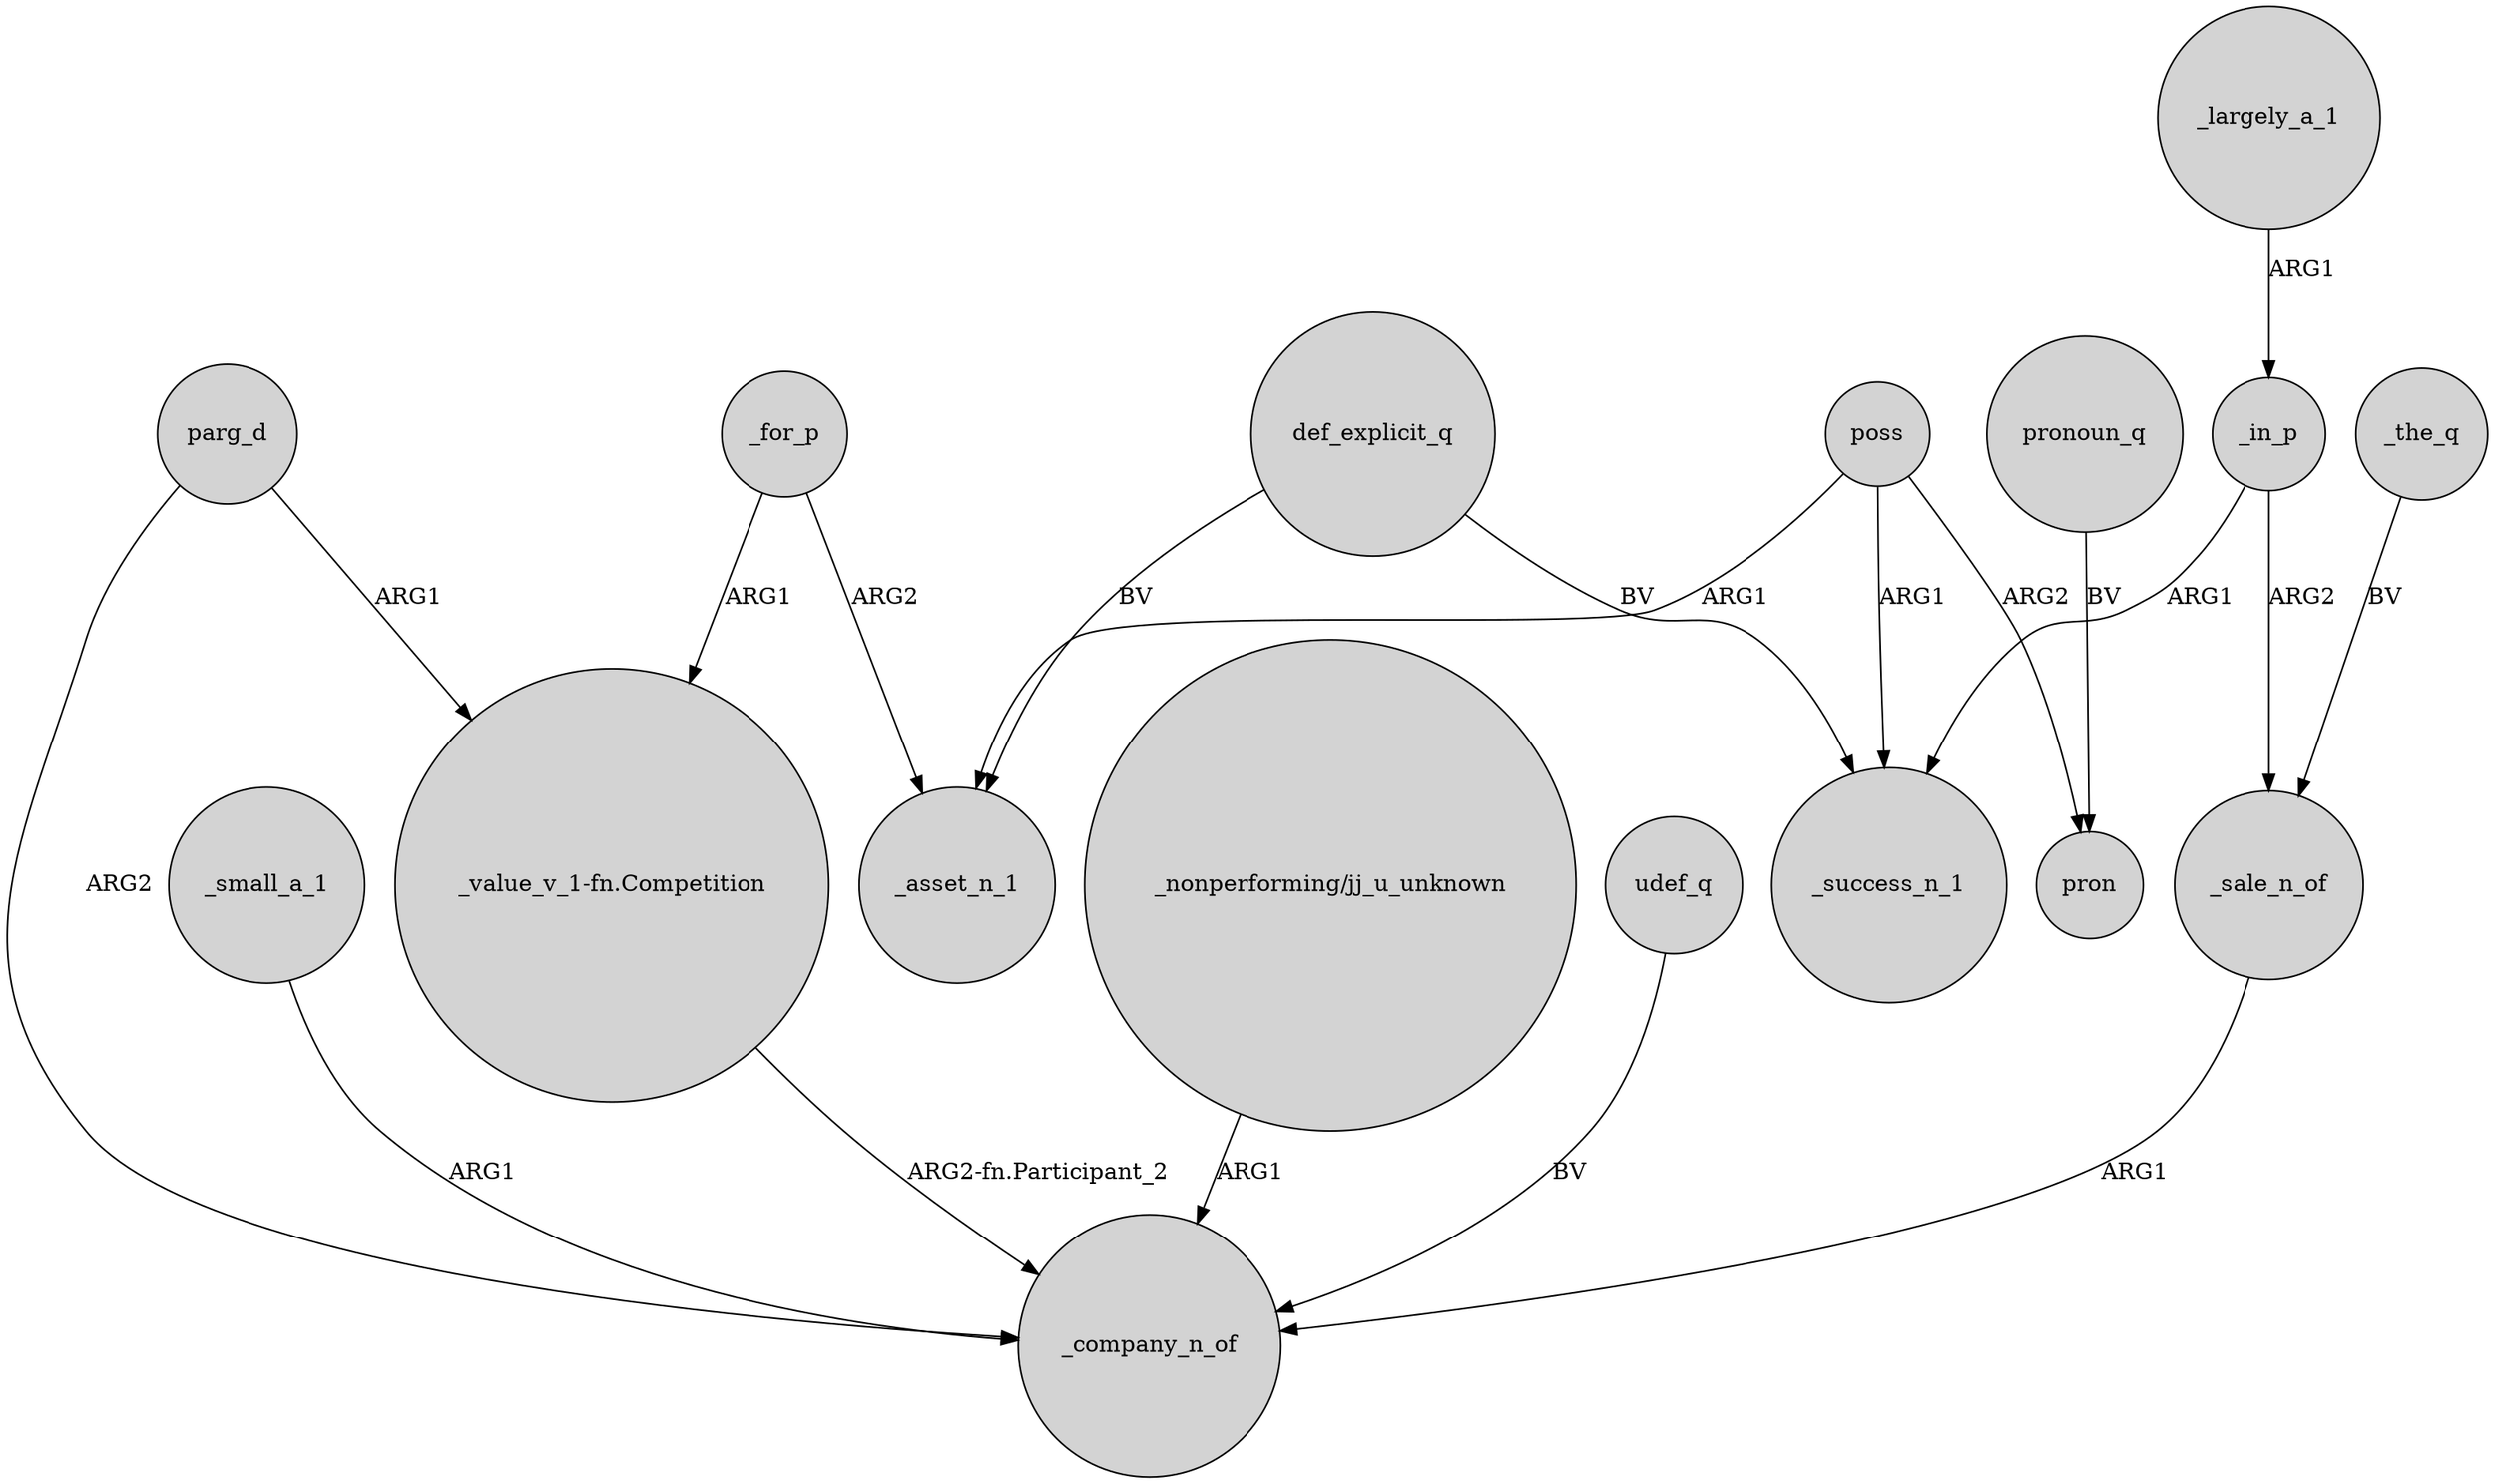 digraph {
	node [shape=circle style=filled]
	_for_p -> "_value_v_1-fn.Competition" [label=ARG1]
	def_explicit_q -> _asset_n_1 [label=BV]
	_small_a_1 -> _company_n_of [label=ARG1]
	_in_p -> _sale_n_of [label=ARG2]
	parg_d -> _company_n_of [label=ARG2]
	_largely_a_1 -> _in_p [label=ARG1]
	parg_d -> "_value_v_1-fn.Competition" [label=ARG1]
	poss -> _asset_n_1 [label=ARG1]
	poss -> _success_n_1 [label=ARG1]
	pronoun_q -> pron [label=BV]
	poss -> pron [label=ARG2]
	_in_p -> _success_n_1 [label=ARG1]
	"_nonperforming/jj_u_unknown" -> _company_n_of [label=ARG1]
	udef_q -> _company_n_of [label=BV]
	_sale_n_of -> _company_n_of [label=ARG1]
	_the_q -> _sale_n_of [label=BV]
	_for_p -> _asset_n_1 [label=ARG2]
	"_value_v_1-fn.Competition" -> _company_n_of [label="ARG2-fn.Participant_2"]
	def_explicit_q -> _success_n_1 [label=BV]
}
